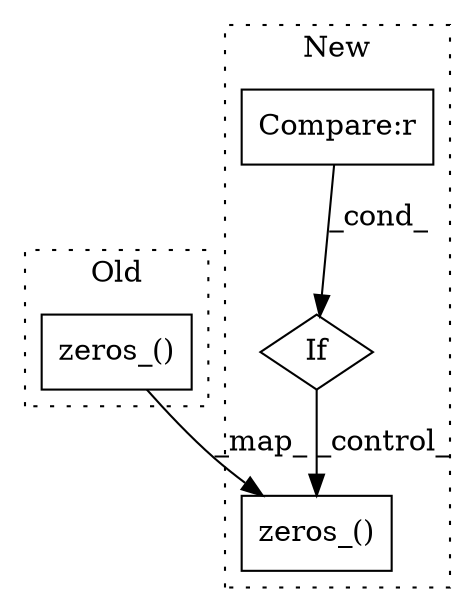 digraph G {
subgraph cluster0 {
1 [label="zeros_()" a="75" s="2222,2243" l="15,1" shape="box"];
label = "Old";
style="dotted";
}
subgraph cluster1 {
2 [label="zeros_()" a="75" s="2294,2315" l="15,1" shape="box"];
3 [label="If" a="96" s="2255" l="3" shape="diamond"];
4 [label="Compare:r" a="40" s="2258" l="18" shape="box"];
label = "New";
style="dotted";
}
1 -> 2 [label="_map_"];
3 -> 2 [label="_control_"];
4 -> 3 [label="_cond_"];
}